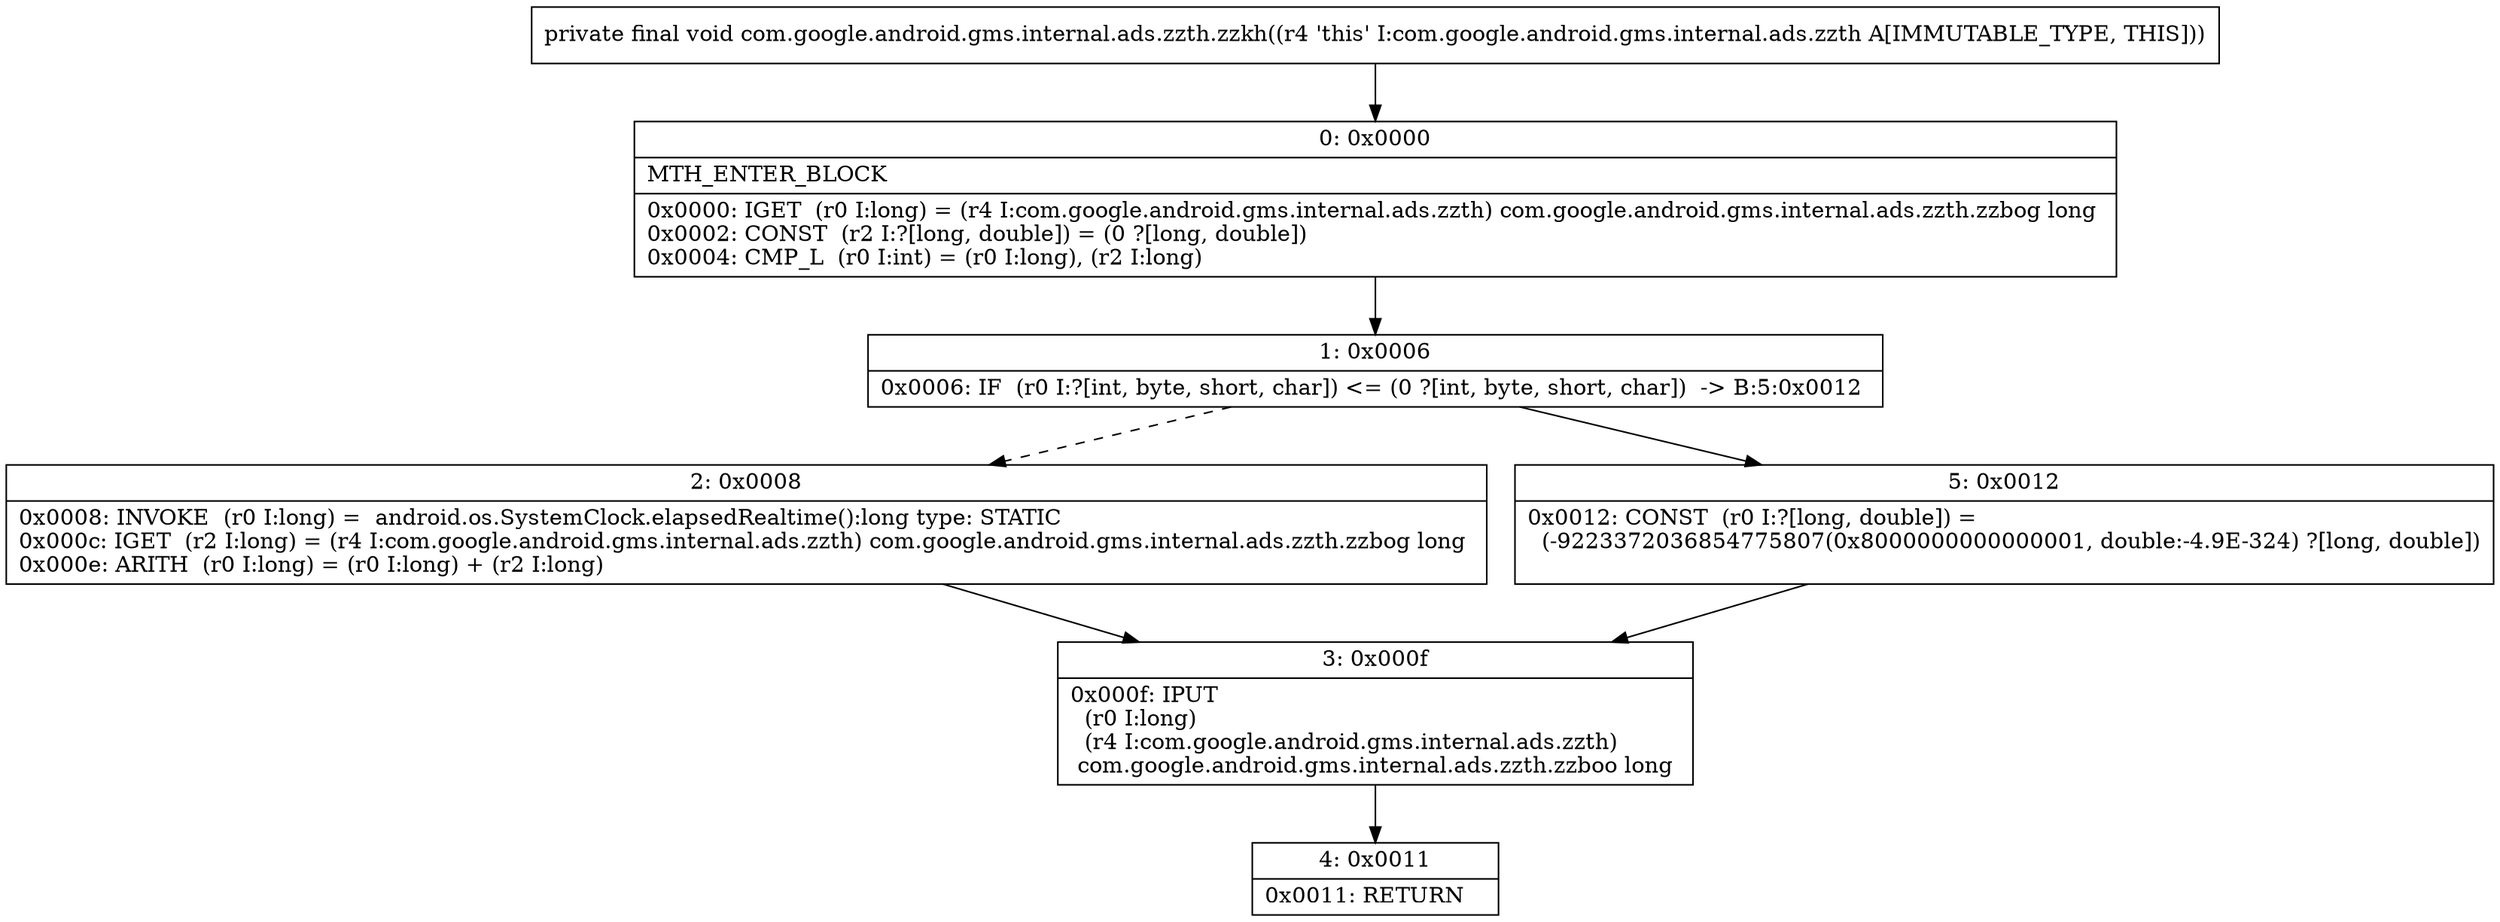 digraph "CFG forcom.google.android.gms.internal.ads.zzth.zzkh()V" {
Node_0 [shape=record,label="{0\:\ 0x0000|MTH_ENTER_BLOCK\l|0x0000: IGET  (r0 I:long) = (r4 I:com.google.android.gms.internal.ads.zzth) com.google.android.gms.internal.ads.zzth.zzbog long \l0x0002: CONST  (r2 I:?[long, double]) = (0 ?[long, double]) \l0x0004: CMP_L  (r0 I:int) = (r0 I:long), (r2 I:long) \l}"];
Node_1 [shape=record,label="{1\:\ 0x0006|0x0006: IF  (r0 I:?[int, byte, short, char]) \<= (0 ?[int, byte, short, char])  \-\> B:5:0x0012 \l}"];
Node_2 [shape=record,label="{2\:\ 0x0008|0x0008: INVOKE  (r0 I:long) =  android.os.SystemClock.elapsedRealtime():long type: STATIC \l0x000c: IGET  (r2 I:long) = (r4 I:com.google.android.gms.internal.ads.zzth) com.google.android.gms.internal.ads.zzth.zzbog long \l0x000e: ARITH  (r0 I:long) = (r0 I:long) + (r2 I:long) \l}"];
Node_3 [shape=record,label="{3\:\ 0x000f|0x000f: IPUT  \l  (r0 I:long)\l  (r4 I:com.google.android.gms.internal.ads.zzth)\l com.google.android.gms.internal.ads.zzth.zzboo long \l}"];
Node_4 [shape=record,label="{4\:\ 0x0011|0x0011: RETURN   \l}"];
Node_5 [shape=record,label="{5\:\ 0x0012|0x0012: CONST  (r0 I:?[long, double]) = \l  (\-9223372036854775807(0x8000000000000001, double:\-4.9E\-324) ?[long, double])\l \l}"];
MethodNode[shape=record,label="{private final void com.google.android.gms.internal.ads.zzth.zzkh((r4 'this' I:com.google.android.gms.internal.ads.zzth A[IMMUTABLE_TYPE, THIS])) }"];
MethodNode -> Node_0;
Node_0 -> Node_1;
Node_1 -> Node_2[style=dashed];
Node_1 -> Node_5;
Node_2 -> Node_3;
Node_3 -> Node_4;
Node_5 -> Node_3;
}

